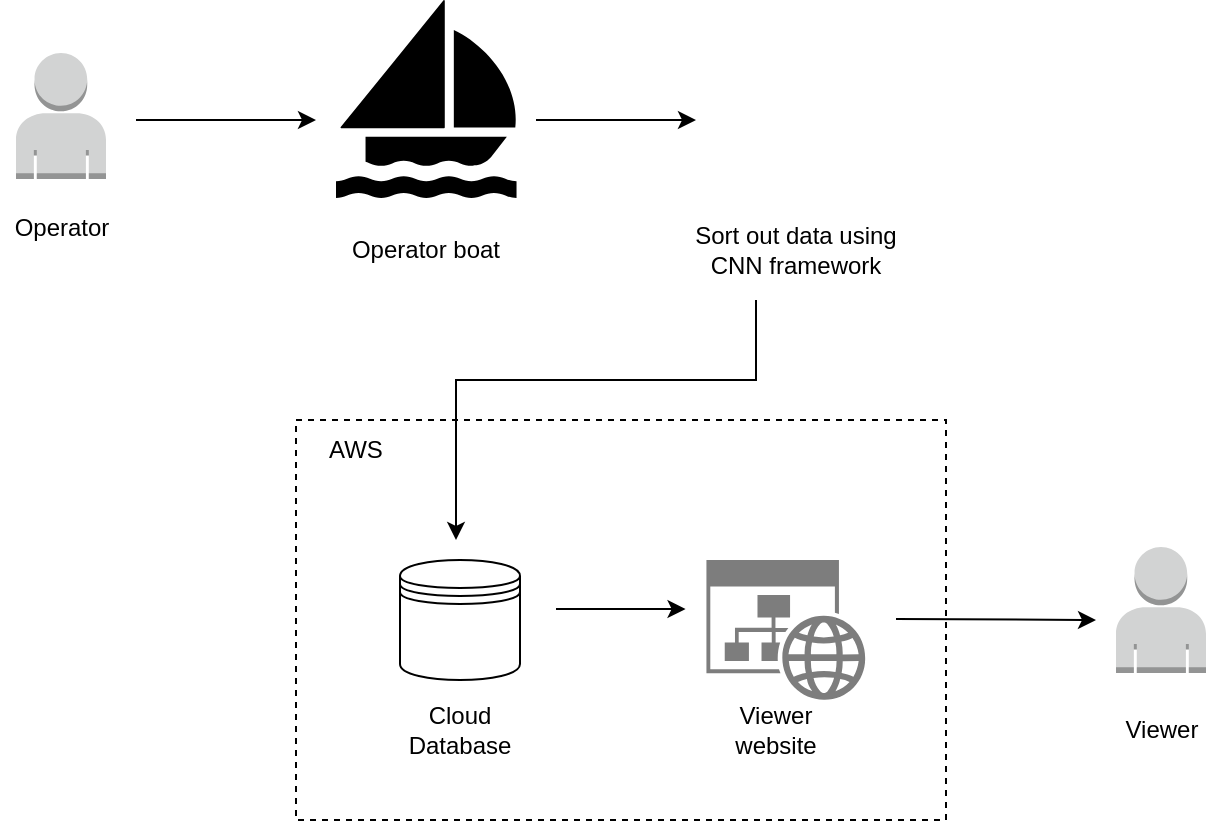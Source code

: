 <mxfile version="17.3.0" type="device"><diagram id="qgxFMsdpoifY_6BuCc4Y" name="Page-1"><mxGraphModel dx="1038" dy="575" grid="1" gridSize="10" guides="1" tooltips="1" connect="1" arrows="1" fold="1" page="1" pageScale="1" pageWidth="850" pageHeight="1100" math="0" shadow="0"><root><mxCell id="0"/><mxCell id="1" parent="0"/><mxCell id="9Ui-VdnSgMlC3_w647sk-1" value="" style="shape=mxgraph.signs.sports.sail_boat;html=1;pointerEvents=1;fillColor=#000000;strokeColor=none;verticalLabelPosition=bottom;verticalAlign=top;align=center;" vertex="1" parent="1"><mxGeometry x="220" y="100" width="92" height="99" as="geometry"/></mxCell><mxCell id="9Ui-VdnSgMlC3_w647sk-2" value="" style="outlineConnect=0;dashed=0;verticalLabelPosition=bottom;verticalAlign=top;align=center;html=1;shape=mxgraph.aws3.user;fillColor=#D2D3D3;gradientColor=none;" vertex="1" parent="1"><mxGeometry x="60" y="126.5" width="45" height="63" as="geometry"/></mxCell><mxCell id="9Ui-VdnSgMlC3_w647sk-3" value="" style="shape=image;html=1;verticalAlign=top;verticalLabelPosition=bottom;labelBackgroundColor=#ffffff;imageAspect=0;aspect=fixed;image=https://cdn1.iconfinder.com/data/icons/cryptocurrency-blockchain-fintech-free/32/Cryptocurrency_SHA-256-41-128.png" vertex="1" parent="1"><mxGeometry x="410" y="126.5" width="70" height="70" as="geometry"/></mxCell><mxCell id="9Ui-VdnSgMlC3_w647sk-4" value="Operator boat" style="text;html=1;strokeColor=none;fillColor=none;align=center;verticalAlign=middle;whiteSpace=wrap;rounded=0;" vertex="1" parent="1"><mxGeometry x="210" y="210" width="110" height="30" as="geometry"/></mxCell><mxCell id="9Ui-VdnSgMlC3_w647sk-5" value="Sort out data using CNN framework" style="text;html=1;strokeColor=none;fillColor=none;align=center;verticalAlign=middle;whiteSpace=wrap;rounded=0;" vertex="1" parent="1"><mxGeometry x="390" y="210" width="120" height="30" as="geometry"/></mxCell><mxCell id="9Ui-VdnSgMlC3_w647sk-6" value="Operator" style="text;html=1;strokeColor=none;fillColor=none;align=center;verticalAlign=middle;whiteSpace=wrap;rounded=0;" vertex="1" parent="1"><mxGeometry x="52.5" y="199" width="60" height="30" as="geometry"/></mxCell><mxCell id="9Ui-VdnSgMlC3_w647sk-9" value="" style="sketch=0;aspect=fixed;pointerEvents=1;shadow=0;dashed=0;html=1;strokeColor=none;labelPosition=center;verticalLabelPosition=bottom;verticalAlign=top;align=center;shape=mxgraph.mscae.enterprise.website_generic;fillColor=#7D7D7D;" vertex="1" parent="1"><mxGeometry x="405.22" y="380" width="79.55" height="70" as="geometry"/></mxCell><mxCell id="9Ui-VdnSgMlC3_w647sk-11" value="" style="shape=datastore;whiteSpace=wrap;html=1;" vertex="1" parent="1"><mxGeometry x="252" y="380" width="60" height="60" as="geometry"/></mxCell><mxCell id="9Ui-VdnSgMlC3_w647sk-12" value="" style="rounded=0;whiteSpace=wrap;html=1;dashed=1;fillColor=none;" vertex="1" parent="1"><mxGeometry x="200" y="310" width="325" height="200" as="geometry"/></mxCell><mxCell id="9Ui-VdnSgMlC3_w647sk-13" value="" style="outlineConnect=0;dashed=0;verticalLabelPosition=bottom;verticalAlign=top;align=center;html=1;shape=mxgraph.aws3.user;fillColor=#D2D3D3;gradientColor=none;" vertex="1" parent="1"><mxGeometry x="610" y="373.5" width="45" height="63" as="geometry"/></mxCell><mxCell id="9Ui-VdnSgMlC3_w647sk-14" value="" style="endArrow=classic;html=1;rounded=0;" edge="1" parent="1"><mxGeometry width="50" height="50" relative="1" as="geometry"><mxPoint x="120" y="160" as="sourcePoint"/><mxPoint x="210" y="160" as="targetPoint"/></mxGeometry></mxCell><mxCell id="9Ui-VdnSgMlC3_w647sk-15" value="" style="endArrow=classic;html=1;rounded=0;" edge="1" parent="1"><mxGeometry width="50" height="50" relative="1" as="geometry"><mxPoint x="320" y="160" as="sourcePoint"/><mxPoint x="400" y="160" as="targetPoint"/><Array as="points"/></mxGeometry></mxCell><mxCell id="9Ui-VdnSgMlC3_w647sk-16" value="" style="endArrow=classic;html=1;rounded=0;" edge="1" parent="1"><mxGeometry width="50" height="50" relative="1" as="geometry"><mxPoint x="430" y="250" as="sourcePoint"/><mxPoint x="280" y="370" as="targetPoint"/><Array as="points"><mxPoint x="430" y="290"/><mxPoint x="280" y="290"/></Array></mxGeometry></mxCell><mxCell id="9Ui-VdnSgMlC3_w647sk-18" value="" style="endArrow=classic;html=1;rounded=0;" edge="1" parent="1"><mxGeometry width="50" height="50" relative="1" as="geometry"><mxPoint x="330" y="404.5" as="sourcePoint"/><mxPoint x="394.78" y="404.5" as="targetPoint"/><Array as="points"><mxPoint x="370" y="404.5"/></Array></mxGeometry></mxCell><mxCell id="9Ui-VdnSgMlC3_w647sk-19" value="" style="endArrow=classic;html=1;rounded=0;" edge="1" parent="1"><mxGeometry width="50" height="50" relative="1" as="geometry"><mxPoint x="500" y="409.5" as="sourcePoint"/><mxPoint x="600" y="410" as="targetPoint"/></mxGeometry></mxCell><mxCell id="9Ui-VdnSgMlC3_w647sk-23" value="Cloud Database" style="text;html=1;strokeColor=none;fillColor=none;align=center;verticalAlign=middle;whiteSpace=wrap;rounded=0;" vertex="1" parent="1"><mxGeometry x="252" y="450" width="60" height="30" as="geometry"/></mxCell><mxCell id="9Ui-VdnSgMlC3_w647sk-24" value="Viewer website" style="text;html=1;strokeColor=none;fillColor=none;align=center;verticalAlign=middle;whiteSpace=wrap;rounded=0;" vertex="1" parent="1"><mxGeometry x="410" y="450" width="60" height="30" as="geometry"/></mxCell><mxCell id="9Ui-VdnSgMlC3_w647sk-26" value="Viewer" style="text;html=1;strokeColor=none;fillColor=none;align=center;verticalAlign=middle;whiteSpace=wrap;rounded=0;dashed=1;" vertex="1" parent="1"><mxGeometry x="602.5" y="450" width="60" height="30" as="geometry"/></mxCell><mxCell id="9Ui-VdnSgMlC3_w647sk-28" value="AWS" style="text;html=1;strokeColor=none;fillColor=none;align=center;verticalAlign=middle;whiteSpace=wrap;rounded=0;dashed=1;" vertex="1" parent="1"><mxGeometry x="200" y="310" width="60" height="30" as="geometry"/></mxCell></root></mxGraphModel></diagram></mxfile>
